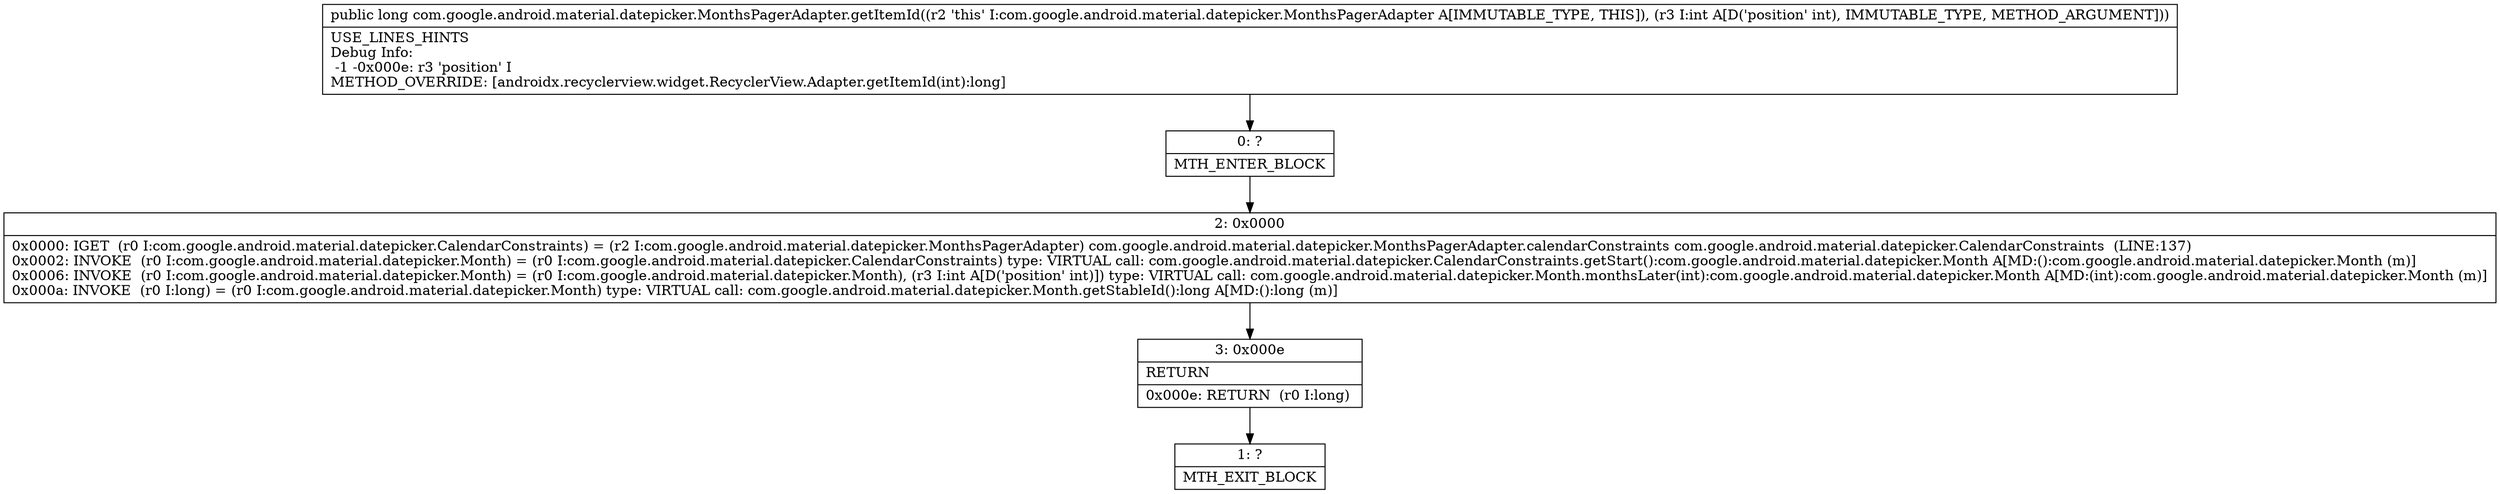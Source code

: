 digraph "CFG forcom.google.android.material.datepicker.MonthsPagerAdapter.getItemId(I)J" {
Node_0 [shape=record,label="{0\:\ ?|MTH_ENTER_BLOCK\l}"];
Node_2 [shape=record,label="{2\:\ 0x0000|0x0000: IGET  (r0 I:com.google.android.material.datepicker.CalendarConstraints) = (r2 I:com.google.android.material.datepicker.MonthsPagerAdapter) com.google.android.material.datepicker.MonthsPagerAdapter.calendarConstraints com.google.android.material.datepicker.CalendarConstraints  (LINE:137)\l0x0002: INVOKE  (r0 I:com.google.android.material.datepicker.Month) = (r0 I:com.google.android.material.datepicker.CalendarConstraints) type: VIRTUAL call: com.google.android.material.datepicker.CalendarConstraints.getStart():com.google.android.material.datepicker.Month A[MD:():com.google.android.material.datepicker.Month (m)]\l0x0006: INVOKE  (r0 I:com.google.android.material.datepicker.Month) = (r0 I:com.google.android.material.datepicker.Month), (r3 I:int A[D('position' int)]) type: VIRTUAL call: com.google.android.material.datepicker.Month.monthsLater(int):com.google.android.material.datepicker.Month A[MD:(int):com.google.android.material.datepicker.Month (m)]\l0x000a: INVOKE  (r0 I:long) = (r0 I:com.google.android.material.datepicker.Month) type: VIRTUAL call: com.google.android.material.datepicker.Month.getStableId():long A[MD:():long (m)]\l}"];
Node_3 [shape=record,label="{3\:\ 0x000e|RETURN\l|0x000e: RETURN  (r0 I:long) \l}"];
Node_1 [shape=record,label="{1\:\ ?|MTH_EXIT_BLOCK\l}"];
MethodNode[shape=record,label="{public long com.google.android.material.datepicker.MonthsPagerAdapter.getItemId((r2 'this' I:com.google.android.material.datepicker.MonthsPagerAdapter A[IMMUTABLE_TYPE, THIS]), (r3 I:int A[D('position' int), IMMUTABLE_TYPE, METHOD_ARGUMENT]))  | USE_LINES_HINTS\lDebug Info:\l  \-1 \-0x000e: r3 'position' I\lMETHOD_OVERRIDE: [androidx.recyclerview.widget.RecyclerView.Adapter.getItemId(int):long]\l}"];
MethodNode -> Node_0;Node_0 -> Node_2;
Node_2 -> Node_3;
Node_3 -> Node_1;
}

